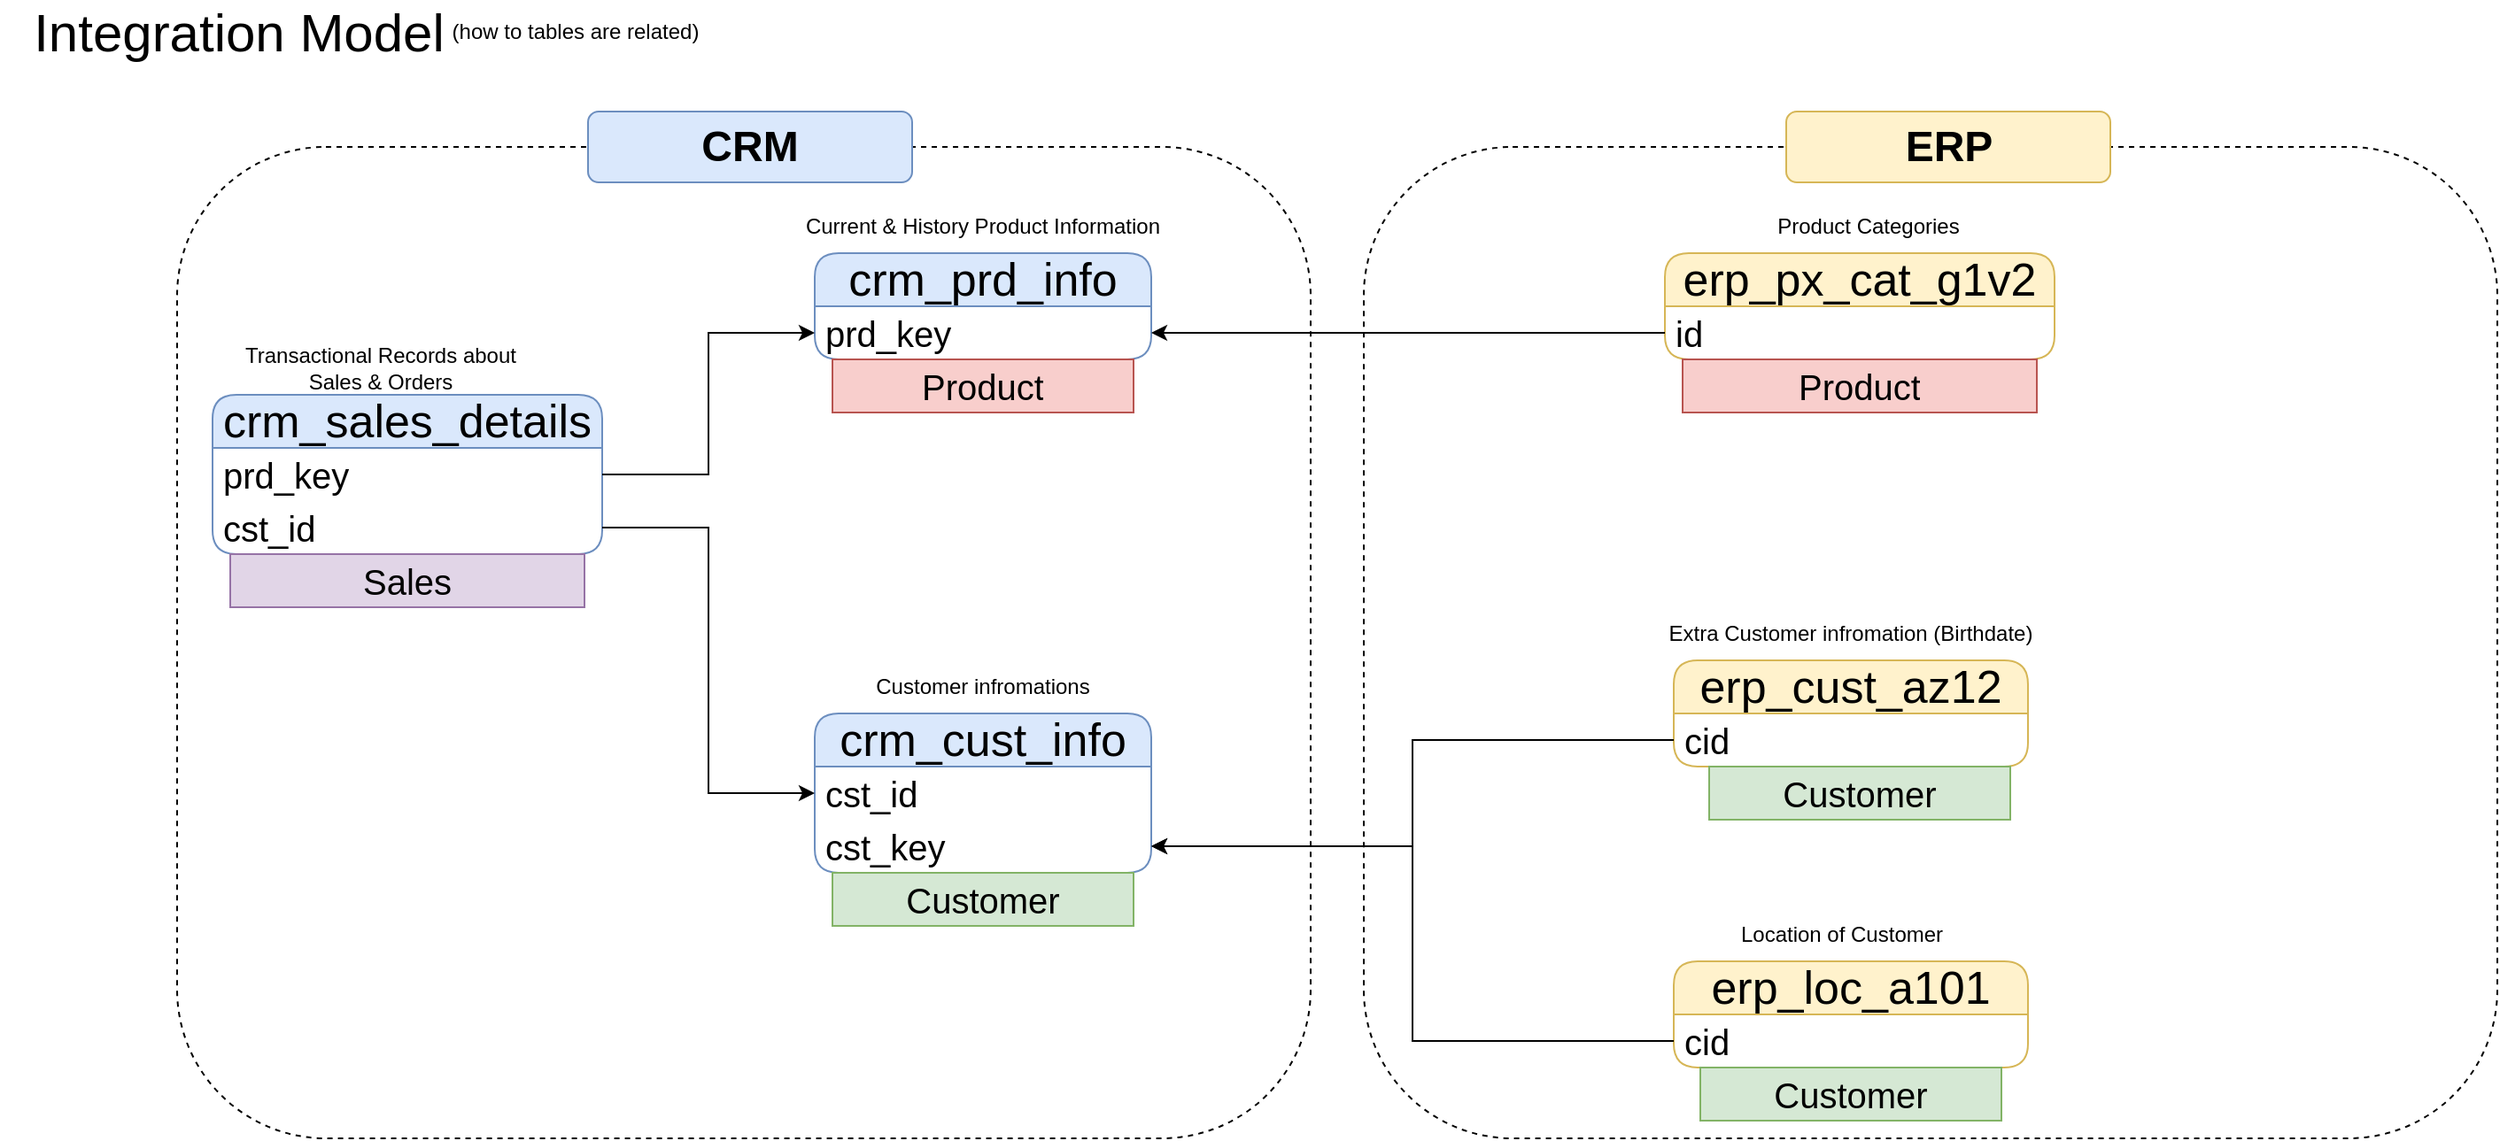 <mxfile version="26.0.9">
  <diagram name="Page-1" id="tt_DKh5EpqICpMbPOaRo">
    <mxGraphModel dx="1979" dy="1857" grid="1" gridSize="10" guides="1" tooltips="1" connect="1" arrows="1" fold="1" page="1" pageScale="1" pageWidth="827" pageHeight="1169" math="0" shadow="0">
      <root>
        <mxCell id="0" />
        <mxCell id="1" parent="0" />
        <mxCell id="UBOe81G5PL-eWpIbxyMx-1" value="crm_cust_info" style="swimlane;fontStyle=0;childLayout=stackLayout;horizontal=1;startSize=30;horizontalStack=0;resizeParent=1;resizeParentMax=0;resizeLast=0;collapsible=1;marginBottom=0;whiteSpace=wrap;html=1;fillColor=#dae8fc;strokeColor=#6c8ebf;rounded=1;fontSize=26;" parent="1" vertex="1">
          <mxGeometry x="450" y="400" width="190" height="90" as="geometry" />
        </mxCell>
        <mxCell id="UBOe81G5PL-eWpIbxyMx-2" value="&lt;span style=&quot;font-size: 20px;&quot;&gt;cst_id&lt;/span&gt;" style="text;strokeColor=none;fillColor=none;align=left;verticalAlign=middle;spacingLeft=4;spacingRight=4;overflow=hidden;points=[[0,0.5],[1,0.5]];portConstraint=eastwest;rotatable=0;whiteSpace=wrap;html=1;" parent="UBOe81G5PL-eWpIbxyMx-1" vertex="1">
          <mxGeometry y="30" width="190" height="30" as="geometry" />
        </mxCell>
        <mxCell id="UBOe81G5PL-eWpIbxyMx-22" value="&lt;span style=&quot;font-size: 20px;&quot;&gt;cst_key&lt;/span&gt;" style="text;strokeColor=none;fillColor=none;align=left;verticalAlign=middle;spacingLeft=4;spacingRight=4;overflow=hidden;points=[[0,0.5],[1,0.5]];portConstraint=eastwest;rotatable=0;whiteSpace=wrap;html=1;" parent="UBOe81G5PL-eWpIbxyMx-1" vertex="1">
          <mxGeometry y="60" width="190" height="30" as="geometry" />
        </mxCell>
        <mxCell id="UBOe81G5PL-eWpIbxyMx-5" value="Customer infromations" style="text;html=1;align=center;verticalAlign=middle;whiteSpace=wrap;rounded=0;" parent="1" vertex="1">
          <mxGeometry x="480" y="370" width="130" height="30" as="geometry" />
        </mxCell>
        <mxCell id="UBOe81G5PL-eWpIbxyMx-8" value="crm_prd&lt;span style=&quot;background-color: transparent; color: light-dark(rgb(0, 0, 0), rgb(255, 255, 255));&quot;&gt;_info&lt;/span&gt;" style="swimlane;fontStyle=0;childLayout=stackLayout;horizontal=1;startSize=30;horizontalStack=0;resizeParent=1;resizeParentMax=0;resizeLast=0;collapsible=1;marginBottom=0;whiteSpace=wrap;html=1;fillColor=#dae8fc;strokeColor=#6c8ebf;rounded=1;fontSize=26;" parent="1" vertex="1">
          <mxGeometry x="450" y="140" width="190" height="60" as="geometry" />
        </mxCell>
        <mxCell id="UBOe81G5PL-eWpIbxyMx-9" value="&lt;span style=&quot;font-size: 20px;&quot;&gt;prd_key&lt;/span&gt;" style="text;strokeColor=none;fillColor=none;align=left;verticalAlign=middle;spacingLeft=4;spacingRight=4;overflow=hidden;points=[[0,0.5],[1,0.5]];portConstraint=eastwest;rotatable=0;whiteSpace=wrap;html=1;" parent="UBOe81G5PL-eWpIbxyMx-8" vertex="1">
          <mxGeometry y="30" width="190" height="30" as="geometry" />
        </mxCell>
        <mxCell id="UBOe81G5PL-eWpIbxyMx-10" value="Current &amp;amp; History Product Information" style="text;html=1;align=center;verticalAlign=middle;whiteSpace=wrap;rounded=0;" parent="1" vertex="1">
          <mxGeometry x="440" y="110" width="210" height="30" as="geometry" />
        </mxCell>
        <mxCell id="UBOe81G5PL-eWpIbxyMx-11" value="crm_sales_details" style="swimlane;fontStyle=0;childLayout=stackLayout;horizontal=1;startSize=30;horizontalStack=0;resizeParent=1;resizeParentMax=0;resizeLast=0;collapsible=1;marginBottom=0;whiteSpace=wrap;html=1;fillColor=#dae8fc;strokeColor=#6c8ebf;rounded=1;fontSize=26;" parent="1" vertex="1">
          <mxGeometry x="110" y="220" width="220" height="90" as="geometry" />
        </mxCell>
        <mxCell id="UBOe81G5PL-eWpIbxyMx-12" value="&lt;span style=&quot;font-size: 20px;&quot;&gt;prd_key&lt;/span&gt;" style="text;strokeColor=none;fillColor=none;align=left;verticalAlign=middle;spacingLeft=4;spacingRight=4;overflow=hidden;points=[[0,0.5],[1,0.5]];portConstraint=eastwest;rotatable=0;whiteSpace=wrap;html=1;" parent="UBOe81G5PL-eWpIbxyMx-11" vertex="1">
          <mxGeometry y="30" width="220" height="30" as="geometry" />
        </mxCell>
        <mxCell id="UBOe81G5PL-eWpIbxyMx-14" value="&lt;span style=&quot;font-size: 20px;&quot;&gt;cst_id&lt;/span&gt;" style="text;strokeColor=none;fillColor=none;align=left;verticalAlign=middle;spacingLeft=4;spacingRight=4;overflow=hidden;points=[[0,0.5],[1,0.5]];portConstraint=eastwest;rotatable=0;whiteSpace=wrap;html=1;" parent="UBOe81G5PL-eWpIbxyMx-11" vertex="1">
          <mxGeometry y="60" width="220" height="30" as="geometry" />
        </mxCell>
        <mxCell id="UBOe81G5PL-eWpIbxyMx-13" value="Transactional Records about Sales &amp;amp; Orders" style="text;html=1;align=center;verticalAlign=middle;whiteSpace=wrap;rounded=0;" parent="1" vertex="1">
          <mxGeometry x="125" y="190" width="160" height="30" as="geometry" />
        </mxCell>
        <mxCell id="UBOe81G5PL-eWpIbxyMx-15" value="&lt;font style=&quot;font-size: 30px;&quot;&gt;Integration Model&lt;/font&gt;" style="text;html=1;align=center;verticalAlign=middle;whiteSpace=wrap;rounded=0;" parent="1" vertex="1">
          <mxGeometry x="-10" width="270" height="30" as="geometry" />
        </mxCell>
        <mxCell id="UBOe81G5PL-eWpIbxyMx-16" value="(how to tables are related)" style="text;html=1;align=center;verticalAlign=middle;whiteSpace=wrap;rounded=0;" parent="1" vertex="1">
          <mxGeometry x="240" y="5" width="150" height="20" as="geometry" />
        </mxCell>
        <mxCell id="UBOe81G5PL-eWpIbxyMx-17" style="edgeStyle=orthogonalEdgeStyle;rounded=0;orthogonalLoop=1;jettySize=auto;html=1;" parent="1" source="UBOe81G5PL-eWpIbxyMx-14" target="UBOe81G5PL-eWpIbxyMx-2" edge="1">
          <mxGeometry relative="1" as="geometry" />
        </mxCell>
        <mxCell id="UBOe81G5PL-eWpIbxyMx-18" style="edgeStyle=orthogonalEdgeStyle;rounded=0;orthogonalLoop=1;jettySize=auto;html=1;" parent="1" source="UBOe81G5PL-eWpIbxyMx-12" target="UBOe81G5PL-eWpIbxyMx-9" edge="1">
          <mxGeometry relative="1" as="geometry" />
        </mxCell>
        <mxCell id="UBOe81G5PL-eWpIbxyMx-19" value="erp_cust_az12" style="swimlane;fontStyle=0;childLayout=stackLayout;horizontal=1;startSize=30;horizontalStack=0;resizeParent=1;resizeParentMax=0;resizeLast=0;collapsible=1;marginBottom=0;whiteSpace=wrap;html=1;fillColor=#fff2cc;strokeColor=#d6b656;rounded=1;fontSize=26;" parent="1" vertex="1">
          <mxGeometry x="935" y="370" width="200" height="60" as="geometry" />
        </mxCell>
        <mxCell id="UBOe81G5PL-eWpIbxyMx-20" value="&lt;span style=&quot;font-size: 20px;&quot;&gt;cid&lt;/span&gt;" style="text;strokeColor=none;fillColor=none;align=left;verticalAlign=middle;spacingLeft=4;spacingRight=4;overflow=hidden;points=[[0,0.5],[1,0.5]];portConstraint=eastwest;rotatable=0;whiteSpace=wrap;html=1;" parent="UBOe81G5PL-eWpIbxyMx-19" vertex="1">
          <mxGeometry y="30" width="200" height="30" as="geometry" />
        </mxCell>
        <mxCell id="UBOe81G5PL-eWpIbxyMx-21" value="Extra Customer infromation (Birthdate)" style="text;html=1;align=center;verticalAlign=middle;whiteSpace=wrap;rounded=0;" parent="1" vertex="1">
          <mxGeometry x="930" y="340" width="210" height="30" as="geometry" />
        </mxCell>
        <mxCell id="UBOe81G5PL-eWpIbxyMx-24" value="erp_loc_a101" style="swimlane;fontStyle=0;childLayout=stackLayout;horizontal=1;startSize=30;horizontalStack=0;resizeParent=1;resizeParentMax=0;resizeLast=0;collapsible=1;marginBottom=0;whiteSpace=wrap;html=1;fillColor=#fff2cc;strokeColor=#d6b656;rounded=1;fontSize=26;" parent="1" vertex="1">
          <mxGeometry x="935" y="540" width="200" height="60" as="geometry" />
        </mxCell>
        <mxCell id="UBOe81G5PL-eWpIbxyMx-25" value="&lt;span style=&quot;font-size: 20px;&quot;&gt;cid&lt;/span&gt;" style="text;strokeColor=none;fillColor=none;align=left;verticalAlign=middle;spacingLeft=4;spacingRight=4;overflow=hidden;points=[[0,0.5],[1,0.5]];portConstraint=eastwest;rotatable=0;whiteSpace=wrap;html=1;" parent="UBOe81G5PL-eWpIbxyMx-24" vertex="1">
          <mxGeometry y="30" width="200" height="30" as="geometry" />
        </mxCell>
        <mxCell id="UBOe81G5PL-eWpIbxyMx-26" value="Location of Customer" style="text;html=1;align=center;verticalAlign=middle;whiteSpace=wrap;rounded=0;" parent="1" vertex="1">
          <mxGeometry x="965" y="510" width="130" height="30" as="geometry" />
        </mxCell>
        <mxCell id="UBOe81G5PL-eWpIbxyMx-31" value="erp_px_cat_g1v2" style="swimlane;fontStyle=0;childLayout=stackLayout;horizontal=1;startSize=30;horizontalStack=0;resizeParent=1;resizeParentMax=0;resizeLast=0;collapsible=1;marginBottom=0;whiteSpace=wrap;html=1;fillColor=#fff2cc;strokeColor=#d6b656;rounded=1;fontSize=26;" parent="1" vertex="1">
          <mxGeometry x="930" y="140" width="220" height="60" as="geometry" />
        </mxCell>
        <mxCell id="UBOe81G5PL-eWpIbxyMx-32" value="&lt;span style=&quot;font-size: 20px;&quot;&gt;id&lt;/span&gt;" style="text;strokeColor=none;fillColor=none;align=left;verticalAlign=middle;spacingLeft=4;spacingRight=4;overflow=hidden;points=[[0,0.5],[1,0.5]];portConstraint=eastwest;rotatable=0;whiteSpace=wrap;html=1;" parent="UBOe81G5PL-eWpIbxyMx-31" vertex="1">
          <mxGeometry y="30" width="220" height="30" as="geometry" />
        </mxCell>
        <mxCell id="UBOe81G5PL-eWpIbxyMx-33" value="Product Categories" style="text;html=1;align=center;verticalAlign=middle;whiteSpace=wrap;rounded=0;" parent="1" vertex="1">
          <mxGeometry x="940" y="110" width="210" height="30" as="geometry" />
        </mxCell>
        <mxCell id="UBOe81G5PL-eWpIbxyMx-35" style="edgeStyle=orthogonalEdgeStyle;rounded=0;orthogonalLoop=1;jettySize=auto;html=1;" parent="1" source="UBOe81G5PL-eWpIbxyMx-32" target="UBOe81G5PL-eWpIbxyMx-9" edge="1">
          <mxGeometry relative="1" as="geometry" />
        </mxCell>
        <mxCell id="UBOe81G5PL-eWpIbxyMx-36" style="edgeStyle=orthogonalEdgeStyle;rounded=0;orthogonalLoop=1;jettySize=auto;html=1;exitX=0;exitY=0.5;exitDx=0;exitDy=0;entryX=1;entryY=0.5;entryDx=0;entryDy=0;" parent="1" source="UBOe81G5PL-eWpIbxyMx-20" target="UBOe81G5PL-eWpIbxyMx-22" edge="1">
          <mxGeometry relative="1" as="geometry" />
        </mxCell>
        <mxCell id="UBOe81G5PL-eWpIbxyMx-37" style="edgeStyle=orthogonalEdgeStyle;rounded=0;orthogonalLoop=1;jettySize=auto;html=1;entryX=1;entryY=0.5;entryDx=0;entryDy=0;" parent="1" source="UBOe81G5PL-eWpIbxyMx-25" target="UBOe81G5PL-eWpIbxyMx-22" edge="1">
          <mxGeometry relative="1" as="geometry" />
        </mxCell>
        <mxCell id="UBOe81G5PL-eWpIbxyMx-38" value="" style="rounded=1;whiteSpace=wrap;html=1;fillColor=none;dashed=1;" parent="1" vertex="1">
          <mxGeometry x="90" y="80" width="640" height="560" as="geometry" />
        </mxCell>
        <mxCell id="UBOe81G5PL-eWpIbxyMx-39" value="" style="rounded=1;whiteSpace=wrap;html=1;fillColor=none;dashed=1;" parent="1" vertex="1">
          <mxGeometry x="760" y="80" width="640" height="560" as="geometry" />
        </mxCell>
        <mxCell id="UBOe81G5PL-eWpIbxyMx-40" value="&lt;font style=&quot;font-size: 24px;&quot;&gt;&lt;b&gt;CRM&lt;/b&gt;&lt;/font&gt;" style="rounded=1;whiteSpace=wrap;html=1;fillColor=#dae8fc;strokeColor=#6c8ebf;" parent="1" vertex="1">
          <mxGeometry x="322" y="60" width="183" height="40" as="geometry" />
        </mxCell>
        <mxCell id="UBOe81G5PL-eWpIbxyMx-41" value="&lt;font style=&quot;font-size: 24px;&quot;&gt;&lt;b&gt;ERP&lt;/b&gt;&lt;/font&gt;" style="rounded=1;whiteSpace=wrap;html=1;fillColor=#fff2cc;strokeColor=#d6b656;" parent="1" vertex="1">
          <mxGeometry x="998.5" y="60" width="183" height="40" as="geometry" />
        </mxCell>
        <mxCell id="Slq8MJ4koFapeLmcRLG--7" value="&lt;font style=&quot;font-size: 20px;&quot;&gt;Product&lt;/font&gt;" style="text;html=1;strokeColor=#b85450;fillColor=#f8cecc;align=center;verticalAlign=middle;whiteSpace=wrap;overflow=hidden;" parent="1" vertex="1">
          <mxGeometry x="940" y="200" width="200" height="30" as="geometry" />
        </mxCell>
        <mxCell id="diG2n_XFmAsH_RIULWY9-1" value="&lt;font style=&quot;font-size: 20px;&quot;&gt;Product&lt;/font&gt;" style="text;html=1;strokeColor=#b85450;fillColor=#f8cecc;align=center;verticalAlign=middle;whiteSpace=wrap;overflow=hidden;" vertex="1" parent="1">
          <mxGeometry x="460" y="200" width="170" height="30" as="geometry" />
        </mxCell>
        <mxCell id="diG2n_XFmAsH_RIULWY9-2" value="&lt;font style=&quot;font-size: 20px;&quot;&gt;Customer&lt;/font&gt;" style="text;html=1;strokeColor=#82b366;fillColor=#d5e8d4;align=center;verticalAlign=middle;whiteSpace=wrap;overflow=hidden;" vertex="1" parent="1">
          <mxGeometry x="955" y="430" width="170" height="30" as="geometry" />
        </mxCell>
        <mxCell id="diG2n_XFmAsH_RIULWY9-3" value="&lt;font style=&quot;font-size: 20px;&quot;&gt;Customer&lt;/font&gt;" style="text;html=1;strokeColor=#82b366;fillColor=#d5e8d4;align=center;verticalAlign=middle;whiteSpace=wrap;overflow=hidden;" vertex="1" parent="1">
          <mxGeometry x="950" y="600" width="170" height="30" as="geometry" />
        </mxCell>
        <mxCell id="diG2n_XFmAsH_RIULWY9-4" value="&lt;font style=&quot;font-size: 20px;&quot;&gt;Customer&lt;/font&gt;" style="text;html=1;strokeColor=#82b366;fillColor=#d5e8d4;align=center;verticalAlign=middle;whiteSpace=wrap;overflow=hidden;" vertex="1" parent="1">
          <mxGeometry x="460" y="490" width="170" height="30" as="geometry" />
        </mxCell>
        <mxCell id="diG2n_XFmAsH_RIULWY9-5" value="&lt;span style=&quot;font-size: 20px;&quot;&gt;Sales&lt;/span&gt;" style="text;html=1;strokeColor=#9673a6;fillColor=#e1d5e7;align=center;verticalAlign=middle;whiteSpace=wrap;overflow=hidden;" vertex="1" parent="1">
          <mxGeometry x="120" y="310" width="200" height="30" as="geometry" />
        </mxCell>
      </root>
    </mxGraphModel>
  </diagram>
</mxfile>
